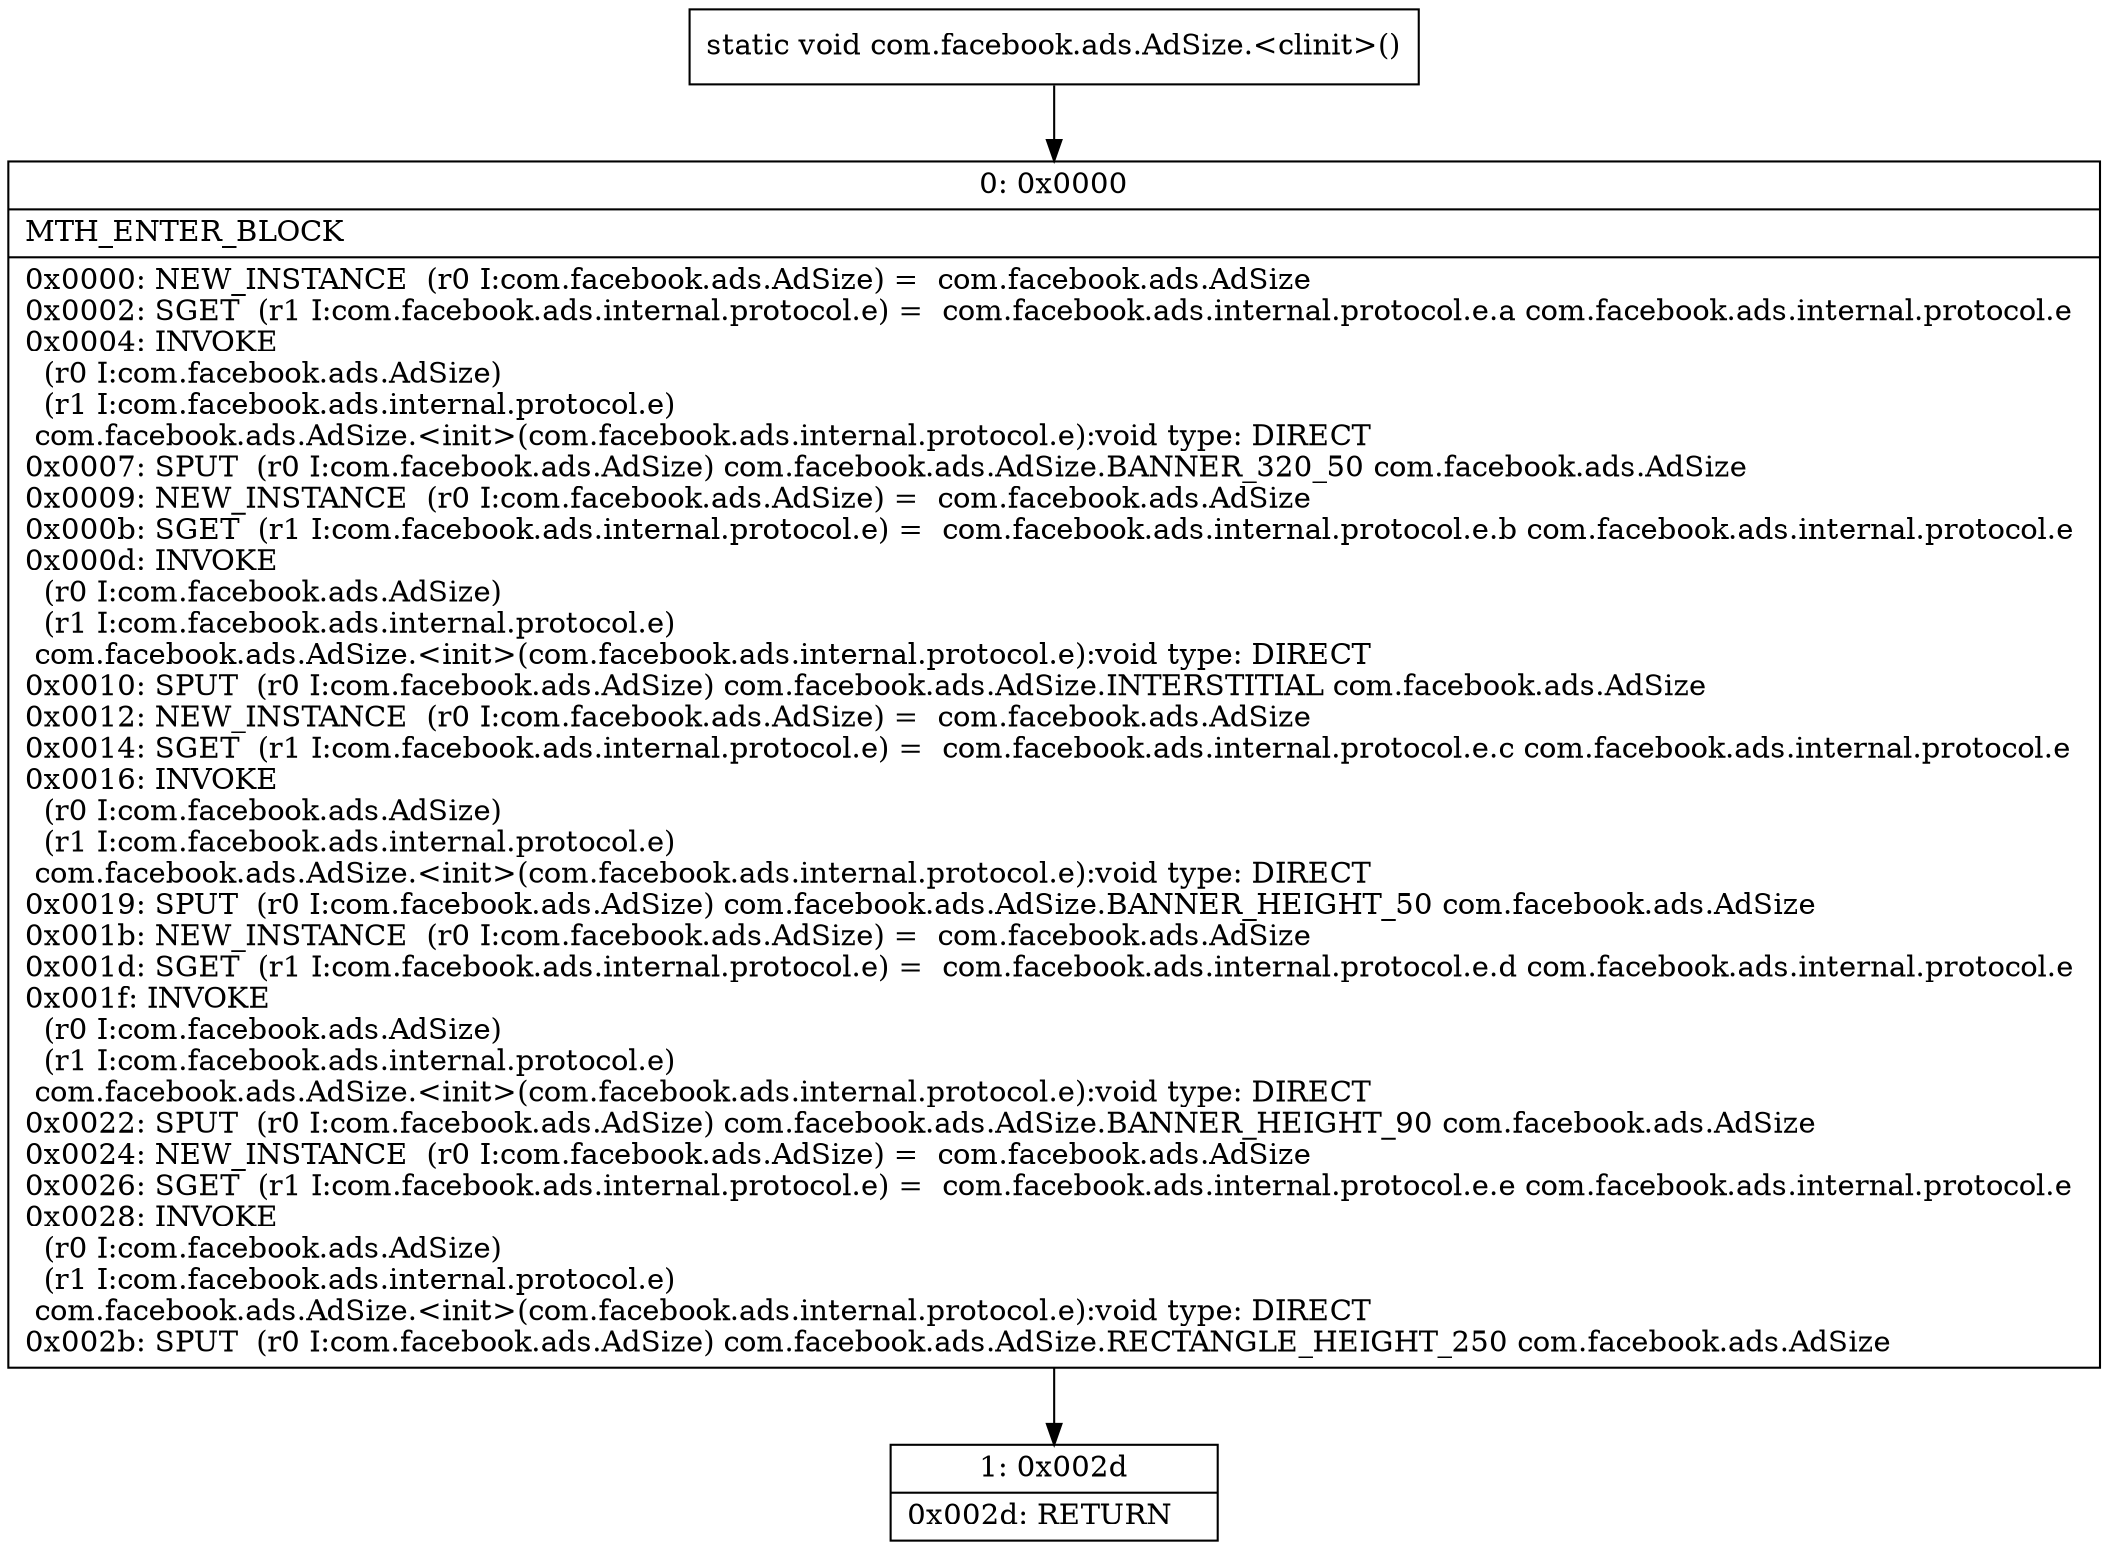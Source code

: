 digraph "CFG forcom.facebook.ads.AdSize.\<clinit\>()V" {
Node_0 [shape=record,label="{0\:\ 0x0000|MTH_ENTER_BLOCK\l|0x0000: NEW_INSTANCE  (r0 I:com.facebook.ads.AdSize) =  com.facebook.ads.AdSize \l0x0002: SGET  (r1 I:com.facebook.ads.internal.protocol.e) =  com.facebook.ads.internal.protocol.e.a com.facebook.ads.internal.protocol.e \l0x0004: INVOKE  \l  (r0 I:com.facebook.ads.AdSize)\l  (r1 I:com.facebook.ads.internal.protocol.e)\l com.facebook.ads.AdSize.\<init\>(com.facebook.ads.internal.protocol.e):void type: DIRECT \l0x0007: SPUT  (r0 I:com.facebook.ads.AdSize) com.facebook.ads.AdSize.BANNER_320_50 com.facebook.ads.AdSize \l0x0009: NEW_INSTANCE  (r0 I:com.facebook.ads.AdSize) =  com.facebook.ads.AdSize \l0x000b: SGET  (r1 I:com.facebook.ads.internal.protocol.e) =  com.facebook.ads.internal.protocol.e.b com.facebook.ads.internal.protocol.e \l0x000d: INVOKE  \l  (r0 I:com.facebook.ads.AdSize)\l  (r1 I:com.facebook.ads.internal.protocol.e)\l com.facebook.ads.AdSize.\<init\>(com.facebook.ads.internal.protocol.e):void type: DIRECT \l0x0010: SPUT  (r0 I:com.facebook.ads.AdSize) com.facebook.ads.AdSize.INTERSTITIAL com.facebook.ads.AdSize \l0x0012: NEW_INSTANCE  (r0 I:com.facebook.ads.AdSize) =  com.facebook.ads.AdSize \l0x0014: SGET  (r1 I:com.facebook.ads.internal.protocol.e) =  com.facebook.ads.internal.protocol.e.c com.facebook.ads.internal.protocol.e \l0x0016: INVOKE  \l  (r0 I:com.facebook.ads.AdSize)\l  (r1 I:com.facebook.ads.internal.protocol.e)\l com.facebook.ads.AdSize.\<init\>(com.facebook.ads.internal.protocol.e):void type: DIRECT \l0x0019: SPUT  (r0 I:com.facebook.ads.AdSize) com.facebook.ads.AdSize.BANNER_HEIGHT_50 com.facebook.ads.AdSize \l0x001b: NEW_INSTANCE  (r0 I:com.facebook.ads.AdSize) =  com.facebook.ads.AdSize \l0x001d: SGET  (r1 I:com.facebook.ads.internal.protocol.e) =  com.facebook.ads.internal.protocol.e.d com.facebook.ads.internal.protocol.e \l0x001f: INVOKE  \l  (r0 I:com.facebook.ads.AdSize)\l  (r1 I:com.facebook.ads.internal.protocol.e)\l com.facebook.ads.AdSize.\<init\>(com.facebook.ads.internal.protocol.e):void type: DIRECT \l0x0022: SPUT  (r0 I:com.facebook.ads.AdSize) com.facebook.ads.AdSize.BANNER_HEIGHT_90 com.facebook.ads.AdSize \l0x0024: NEW_INSTANCE  (r0 I:com.facebook.ads.AdSize) =  com.facebook.ads.AdSize \l0x0026: SGET  (r1 I:com.facebook.ads.internal.protocol.e) =  com.facebook.ads.internal.protocol.e.e com.facebook.ads.internal.protocol.e \l0x0028: INVOKE  \l  (r0 I:com.facebook.ads.AdSize)\l  (r1 I:com.facebook.ads.internal.protocol.e)\l com.facebook.ads.AdSize.\<init\>(com.facebook.ads.internal.protocol.e):void type: DIRECT \l0x002b: SPUT  (r0 I:com.facebook.ads.AdSize) com.facebook.ads.AdSize.RECTANGLE_HEIGHT_250 com.facebook.ads.AdSize \l}"];
Node_1 [shape=record,label="{1\:\ 0x002d|0x002d: RETURN   \l}"];
MethodNode[shape=record,label="{static void com.facebook.ads.AdSize.\<clinit\>() }"];
MethodNode -> Node_0;
Node_0 -> Node_1;
}

